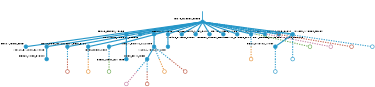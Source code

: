 strict digraph  {
graph[splines=false]; nodesep=0.7; rankdir=TB; ranksep=0.6; forcelabels=true; dpi=600; size=2.5;
0 [color="#2496c8ff", fillcolor="#2496c8ff", fixedsize=true, fontname=Lato, fontsize="12pt", height="0.25", label="", penwidth=3, shape=circle, style=filled, xlabel=LRFN5_GABRB1_PTPRG];
1 [color="#2496c8ff", fillcolor="#2496c8ff", fixedsize=true, fontname=Lato, fontsize="12pt", height="0.25", label="", penwidth=3, shape=circle, style=filled, xlabel=POSTN_IGF2R_PBLD];
2 [color="#2496c8ff", fillcolor="#2496c8ff", fixedsize=true, fontname=Lato, fontsize="12pt", height="0.25", label="", penwidth=3, shape=circle, style=filled, xlabel=NOXA1_DNAH12_FAM216B];
3 [color="#2496c8ff", fillcolor="#2496c8ff", fixedsize=true, fontname=Lato, fontsize="12pt", height="0.25", label="", penwidth=3, shape=circle, style=filled, xlabel=LOXL1_PPIG_SEMA3A];
5 [color="#2496c8ff", fillcolor="#2496c8ff", fixedsize=true, fontname=Lato, fontsize="12pt", height="0.25", label="", penwidth=3, shape=circle, style=filled, xlabel=RELN_POT1_FN3K];
6 [color="#2496c8ff", fillcolor="#2496c8ff", fixedsize=true, fontname=Lato, fontsize="12pt", height="0.25", label="", penwidth=3, shape=circle, style=filled, xlabel=DLC1_RHOU_SIRT2];
8 [color="#2496c8ff", fillcolor="#2496c8ff", fixedsize=true, fontname=Lato, fontsize="12pt", height="0.25", label="", penwidth=3, shape=circle, style=filled, xlabel=EPHA3_CDHR2_NCAPG];
9 [color="#2496c8ff", fillcolor="#2496c8ff", fixedsize=true, fontname=Lato, fontsize="12pt", height="0.25", label="", penwidth=3, shape=circle, style=filled, xlabel=ADAMTS15_MROH2A_OR5D13];
10 [color="#2496c8ff", fillcolor="#2496c8ff", fixedsize=true, fontname=Lato, fontsize="12pt", height="0.25", label="", penwidth=3, shape=circle, style=filled, xlabel=CEP112_LOC101928600_LEPRE1];
11 [color="#2496c8ff", fillcolor="#2496c8ff", fixedsize=true, fontname=Lato, fontsize="12pt", height="0.25", label="", penwidth=3, shape=circle, style=filled, xlabel=MAP4K3_ZNF213_HSPE1];
12 [color="#2496c8ff", fillcolor="#2496c8ff", fixedsize=true, fontname=Lato, fontsize="12pt", height="0.25", label="", penwidth=3, shape=circle, style=filled, xlabel=MED12L_SND1_GALK1];
13 [color="#2496c8ff", fillcolor="#2496c8ff", fixedsize=true, fontname=Lato, fontsize="12pt", height="0.25", label="", penwidth=3, shape=circle, style=filled, xlabel=GTPBP1_IL12RB1_COL16A1];
14 [color="#2496c8ff", fillcolor="#2496c8ff", fixedsize=true, fontname=Lato, fontsize="12pt", height="0.25", label="", penwidth=3, shape=circle, style=filled, xlabel=CPNE9_MTERF_MLYCD];
16 [color="#2496c8ff", fillcolor="#2496c8ff", fixedsize=true, fontname=Lato, fontsize="12pt", height="0.25", label="", penwidth=3, shape=circle, style=filled, xlabel=EPM2A_FNDC3B_EYA1];
17 [color="#2496c8ff", fillcolor="#2496c8ff", fixedsize=true, fontname=Lato, fontsize="12pt", height="0.25", label="", penwidth=3, shape=circle, style=filled, xlabel=KCNN2_TECRL_IQGAP1];
20 [color="#2496c8ff", fillcolor="#2496c8ff", fixedsize=true, fontname=Lato, fontsize="12pt", height="0.25", label="", penwidth=3, shape=circle, style=filled, xlabel=DCN_C8orf58_TEX29];
21 [color="#2496c8ff", fillcolor="#2496c8ff", fixedsize=true, fontname=Lato, fontsize="12pt", height="0.25", label="", penwidth=3, shape=circle, style=filled, xlabel=POLR3C_TRIO_RARS2];
23 [color="#2496c8ff", fillcolor="#2496c8ff", fixedsize=true, fontname=Lato, fontsize="12pt", height="0.25", label="", penwidth=3, shape=circle, style=filled, xlabel=TRPM2_SV2C_DOCK10];
24 [color="#2496c8ff", fillcolor="#2496c8ff", fixedsize=true, fontname=Lato, fontsize="12pt", height="0.25", label="", penwidth=3, shape=circle, style=filled, xlabel=HMCES_MYBPC1_ERAP1];
25 [color="#6aa84fff", fillcolor="#6aa84fff", fixedsize=true, fontname=Lato, fontsize="12pt", height="0.25", label="", penwidth=3, shape=circle, style=solid, xlabel=""];
27 [color="#c27ba0ff", fillcolor="#c27ba0ff", fixedsize=true, fontname=Lato, fontsize="12pt", height="0.25", label="", penwidth=3, shape=circle, style=solid, xlabel=""];
32 [color="#be5742ff", fillcolor="#be5742ff", fixedsize=true, fontname=Lato, fontsize="12pt", height="0.25", label="", penwidth=3, shape=circle, style=solid, xlabel=""];
36 [color="#2496c8ff", fillcolor="#2496c8ff", fixedsize=true, fontname=Lato, fontsize="12pt", height="0.25", label="", penwidth=3, shape=circle, style=solid, xlabel=""];
15 [color="#2496c8ff", fillcolor="#2496c8ff", fixedsize=true, fontname=Lato, fontsize="12pt", height="0.25", label="", penwidth=3, shape=circle, style=filled, xlabel=COPZ1_MTRR_CXCL12];
33 [color="#be5742ff", fillcolor="#be5742ff", fixedsize=true, fontname=Lato, fontsize="12pt", height="0.25", label="", penwidth=3, shape=circle, style=solid, xlabel=""];
29 [color="#e69138ff", fillcolor="#e69138ff", fixedsize=true, fontname=Lato, fontsize="12pt", height="0.25", label="", penwidth=3, shape=circle, style=solid, xlabel=""];
26 [color="#6aa84fff", fillcolor="#6aa84fff", fixedsize=true, fontname=Lato, fontsize="12pt", height="0.25", label="", penwidth=3, shape=circle, style=solid, xlabel=""];
7 [color="#2496c8ff", fillcolor="#2496c8ff", fixedsize=true, fontname=Lato, fontsize="12pt", height="0.25", label="", penwidth=3, shape=circle, style=filled, xlabel=CILP2_EPN1_SPEG];
28 [color="#c27ba0ff", fillcolor="#c27ba0ff", fixedsize=true, fontname=Lato, fontsize="12pt", height="0.25", label="", penwidth=3, shape=circle, style=solid, xlabel=""];
34 [color="#be5742ff", fillcolor="#be5742ff", fixedsize=true, fontname=Lato, fontsize="12pt", height="0.25", label="", penwidth=3, shape=circle, style=solid, xlabel=""];
4 [color="#2496c8ff", fillcolor="#2496c8ff", fixedsize=true, fontname=Lato, fontsize="12pt", height="0.25", label="", penwidth=3, shape=circle, style=filled, xlabel=GTF3A_LLGL1_FAM183B];
22 [color="#2496c8ff", fillcolor="#2496c8ff", fixedsize=true, fontname=Lato, fontsize="12pt", height="0.25", label="", penwidth=3, shape=circle, style=filled, xlabel=ALCAM_CHRM2_KIAA1109];
18 [color="#2496c8ff", fillcolor="#2496c8ff", fixedsize=true, fontname=Lato, fontsize="12pt", height="0.25", label="", penwidth=3, shape=circle, style=filled, xlabel=MARK4_NRP2_TSNARE1];
19 [color="#2496c8ff", fillcolor="#2496c8ff", fixedsize=true, fontname=Lato, fontsize="12pt", height="0.25", label="", penwidth=3, shape=circle, style=filled, xlabel=CDH6_TMEM8A_MUC2];
37 [color="#2496c8ff", fillcolor="#2496c8ff", fixedsize=true, fontname=Lato, fontsize="12pt", height="0.25", label="", penwidth=3, shape=circle, style=solid, xlabel=""];
30 [color="#e69138ff", fillcolor="#e69138ff", fixedsize=true, fontname=Lato, fontsize="12pt", height="0.25", label="", penwidth=3, shape=circle, style=solid, xlabel=""];
31 [color="#e69138ff", fillcolor="#e69138ff", fixedsize=true, fontname=Lato, fontsize="12pt", height="0.25", label="", penwidth=3, shape=circle, style=solid, xlabel=""];
35 [color="#be5742ff", fillcolor="#be5742ff", fixedsize=true, fontname=Lato, fontsize="12pt", height="0.25", label="", penwidth=3, shape=circle, style=solid, xlabel=""];
38 [color="#2496c8ff", fillcolor="#2496c8ff", fixedsize=true, fontname=Lato, fontsize="12pt", height="0.25", label="", penwidth=3, shape=circle, style=solid, xlabel=""];
normal [label="", penwidth=3, style=invis, xlabel=LRFN5_GABRB1_PTPRG];
0 -> 1  [arrowsize=0, color="#2496c8ff;0.5:#2496c8ff", minlen="2.0", penwidth="5.5", style=solid];
0 -> 2  [arrowsize=0, color="#2496c8ff;0.5:#2496c8ff", minlen="2.0", penwidth="5.5", style=solid];
0 -> 3  [arrowsize=0, color="#2496c8ff;0.5:#2496c8ff", minlen="2.0", penwidth="5.5", style=solid];
0 -> 5  [arrowsize=0, color="#2496c8ff;0.5:#2496c8ff", minlen="2.0", penwidth="5.5", style=solid];
0 -> 6  [arrowsize=0, color="#2496c8ff;0.5:#2496c8ff", minlen="2.0", penwidth="5.5", style=solid];
0 -> 8  [arrowsize=0, color="#2496c8ff;0.5:#2496c8ff", minlen="1.8000000715255737", penwidth="5.5", style=solid];
0 -> 9  [arrowsize=0, color="#2496c8ff;0.5:#2496c8ff", minlen="1.8000000715255737", penwidth="5.5", style=solid];
0 -> 10  [arrowsize=0, color="#2496c8ff;0.5:#2496c8ff", minlen="1.5999999046325684", penwidth="5.5", style=solid];
0 -> 11  [arrowsize=0, color="#2496c8ff;0.5:#2496c8ff", minlen="1.5999999046325684", penwidth="5.5", style=solid];
0 -> 12  [arrowsize=0, color="#2496c8ff;0.5:#2496c8ff", minlen="1.399999976158142", penwidth="5.5", style=solid];
0 -> 13  [arrowsize=0, color="#2496c8ff;0.5:#2496c8ff", minlen="1.399999976158142", penwidth="5.5", style=solid];
0 -> 14  [arrowsize=0, color="#2496c8ff;0.5:#2496c8ff", minlen="1.399999976158142", penwidth="5.5", style=solid];
0 -> 16  [arrowsize=0, color="#2496c8ff;0.5:#2496c8ff", minlen="1.399999976158142", penwidth="5.5", style=solid];
0 -> 17  [arrowsize=0, color="#2496c8ff;0.5:#2496c8ff", minlen="1.1999999284744263", penwidth="5.5", style=solid];
0 -> 20  [arrowsize=0, color="#2496c8ff;0.5:#2496c8ff", minlen="1.1999999284744263", penwidth="5.5", style=solid];
0 -> 21  [arrowsize=0, color="#2496c8ff;0.5:#2496c8ff", minlen="1.0", penwidth="5.5", style=solid];
0 -> 23  [arrowsize=0, color="#2496c8ff;0.5:#2496c8ff", minlen="1.0", penwidth="5.5", style=solid];
0 -> 24  [arrowsize=0, color="#2496c8ff;0.5:#2496c8ff", minlen="1.0", penwidth="5.5", style=solid];
0 -> 25  [arrowsize=0, color="#2496c8ff;0.5:#6aa84fff", minlen="2.0", penwidth=5, style=dashed];
0 -> 27  [arrowsize=0, color="#2496c8ff;0.5:#c27ba0ff", minlen="2.0", penwidth=5, style=dashed];
0 -> 32  [arrowsize=0, color="#2496c8ff;0.5:#be5742ff", minlen="2.0", penwidth=5, style=dashed];
0 -> 36  [arrowsize=0, color="#2496c8ff;0.5:#2496c8ff", minlen="2.0", penwidth=5, style=dashed];
2 -> 15  [arrowsize=0, color="#2496c8ff;0.5:#2496c8ff", minlen="1.399999976158142", penwidth="5.5", style=solid];
3 -> 33  [arrowsize=0, color="#2496c8ff;0.5:#be5742ff", minlen="2.0", penwidth=5, style=dashed];
5 -> 29  [arrowsize=0, color="#2496c8ff;0.5:#e69138ff", minlen="2.0", penwidth=5, style=dashed];
6 -> 26  [arrowsize=0, color="#2496c8ff;0.5:#6aa84fff", minlen="2.0", penwidth=5, style=dashed];
8 -> 4  [arrowsize=0, color="#2496c8ff;0.5:#2496c8ff", minlen="2.0", penwidth="5.5", style=solid];
10 -> 22  [arrowsize=0, color="#2496c8ff;0.5:#2496c8ff", minlen="1.0", penwidth="5.5", style=solid];
11 -> 18  [arrowsize=0, color="#2496c8ff;0.5:#2496c8ff", minlen="1.1999999284744263", penwidth="5.5", style=solid];
20 -> 30  [arrowsize=0, color="#2496c8ff;0.5:#e69138ff", minlen="2.0", penwidth=5, style=dashed];
24 -> 19  [arrowsize=0, color="#2496c8ff;0.5:#2496c8ff", minlen="1.1999999284744263", penwidth="5.5", style=solid];
24 -> 38  [arrowsize=0, color="#2496c8ff;0.5:#2496c8ff", minlen="2.0", penwidth=5, style=dashed];
7 -> 28  [arrowsize=0, color="#2496c8ff;0.5:#c27ba0ff", minlen="2.0", penwidth=5, style=dashed];
7 -> 34  [arrowsize=0, color="#2496c8ff;0.5:#be5742ff", minlen="2.0", penwidth=5, style=dashed];
22 -> 7  [arrowsize=0, color="#2496c8ff;0.5:#2496c8ff", minlen="1.8000000715255737", penwidth="5.5", style=solid];
22 -> 31  [arrowsize=0, color="#2496c8ff;0.5:#e69138ff", minlen="2.0", penwidth=5, style=dashed];
22 -> 35  [arrowsize=0, color="#2496c8ff;0.5:#be5742ff", minlen="2.0", penwidth=5, style=dashed];
19 -> 37  [arrowsize=0, color="#2496c8ff;0.5:#2496c8ff", minlen="2.0", penwidth=5, style=dashed];
normal -> 0  [arrowsize=0, color="#2496c8ff", label="", penwidth=4, style=solid];
}
